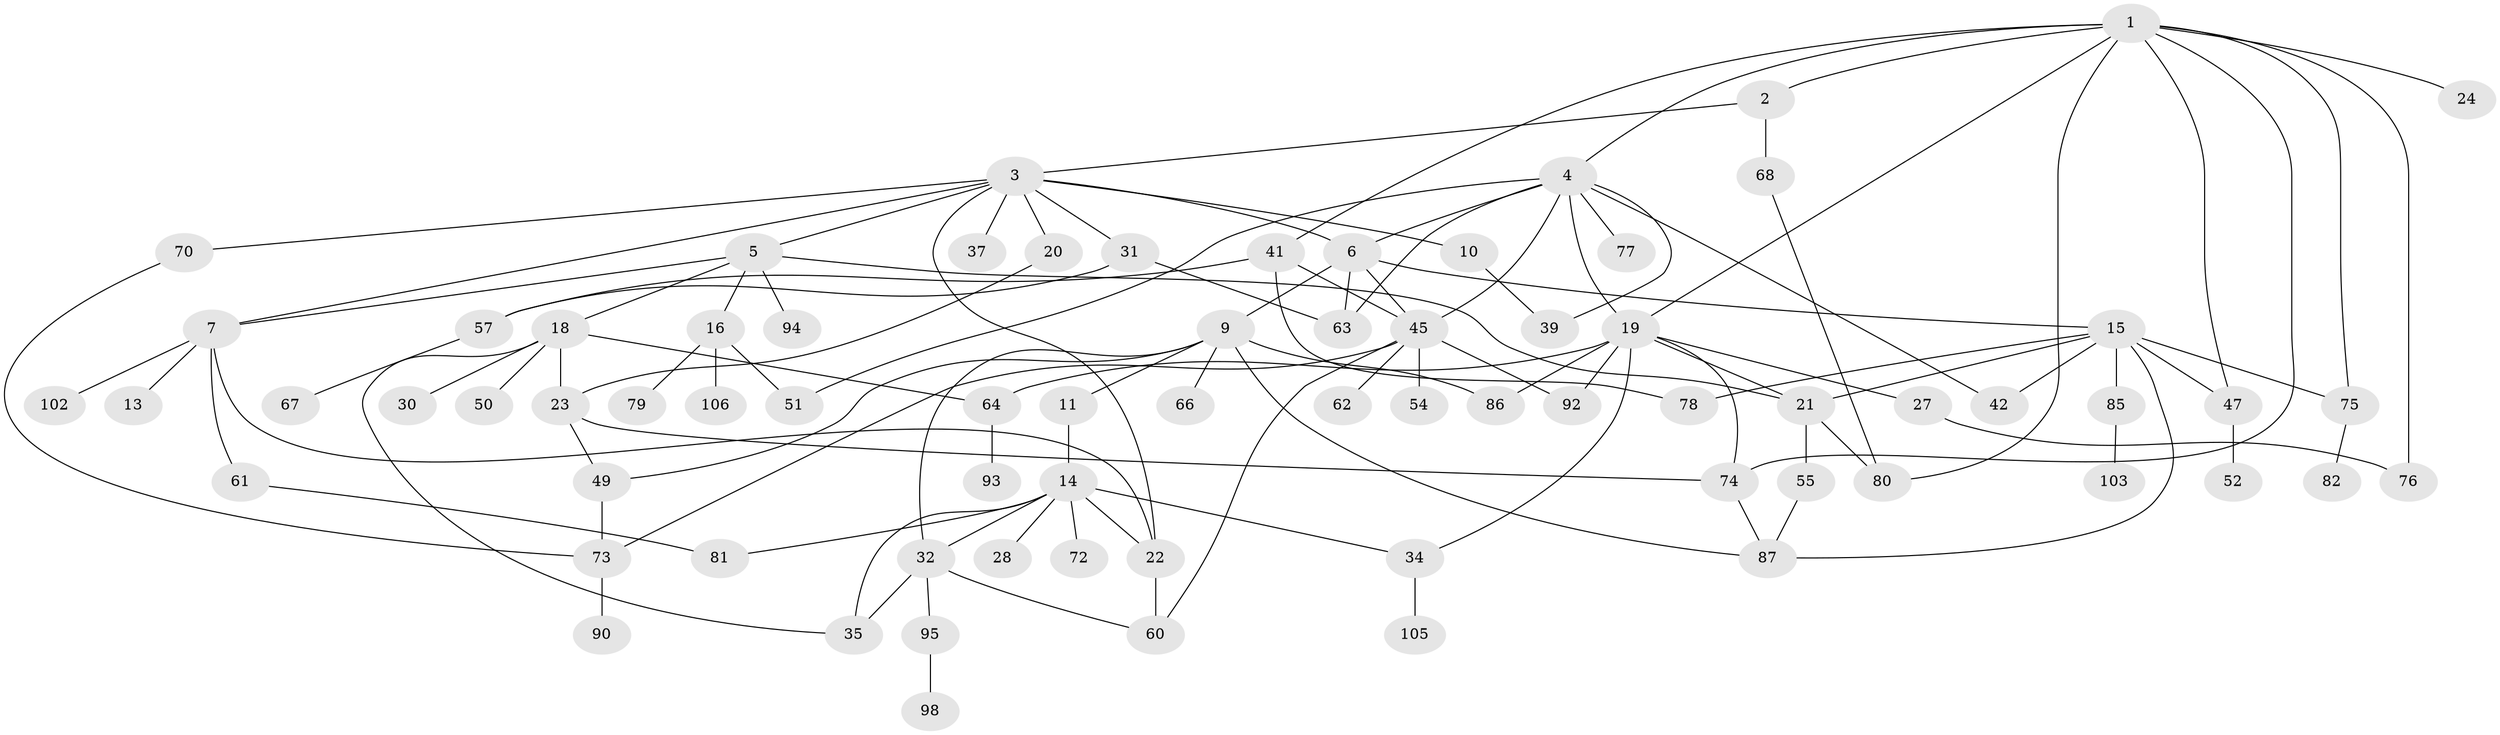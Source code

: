 // original degree distribution, {9: 0.028037383177570093, 3: 0.1588785046728972, 10: 0.009345794392523364, 2: 0.3644859813084112, 6: 0.037383177570093455, 7: 0.018691588785046728, 1: 0.2523364485981308, 5: 0.028037383177570093, 4: 0.09345794392523364, 8: 0.009345794392523364}
// Generated by graph-tools (version 1.1) at 2025/10/02/27/25 16:10:53]
// undirected, 74 vertices, 113 edges
graph export_dot {
graph [start="1"]
  node [color=gray90,style=filled];
  1 [super="+26"];
  2;
  3 [super="+12"];
  4 [super="+8"];
  5 [super="+56"];
  6 [super="+83"];
  7 [super="+36"];
  9 [super="+25"];
  10;
  11;
  13;
  14 [super="+17"];
  15 [super="+38"];
  16 [super="+44"];
  18 [super="+29"];
  19 [super="+46"];
  20 [super="+43"];
  21 [super="+40"];
  22 [super="+89"];
  23 [super="+58"];
  24;
  27;
  28;
  30;
  31 [super="+33"];
  32 [super="+71"];
  34 [super="+59"];
  35 [super="+100"];
  37;
  39 [super="+48"];
  41;
  42;
  45 [super="+53"];
  47 [super="+96"];
  49 [super="+88"];
  50;
  51 [super="+97"];
  52;
  54 [super="+107"];
  55;
  57 [super="+69"];
  60 [super="+99"];
  61 [super="+84"];
  62;
  63 [super="+65"];
  64;
  66;
  67;
  68;
  70;
  72;
  73;
  74 [super="+101"];
  75;
  76;
  77;
  78;
  79;
  80;
  81;
  82;
  85;
  86 [super="+104"];
  87;
  90 [super="+91"];
  92;
  93;
  94;
  95;
  98;
  102;
  103;
  105;
  106;
  1 -- 2;
  1 -- 4;
  1 -- 24;
  1 -- 75;
  1 -- 80;
  1 -- 76;
  1 -- 19;
  1 -- 41;
  1 -- 47;
  1 -- 74;
  2 -- 3;
  2 -- 68;
  3 -- 5;
  3 -- 6;
  3 -- 10;
  3 -- 31;
  3 -- 37;
  3 -- 70;
  3 -- 7;
  3 -- 20;
  3 -- 22;
  4 -- 6;
  4 -- 39;
  4 -- 42;
  4 -- 77;
  4 -- 45;
  4 -- 51;
  4 -- 19;
  4 -- 63;
  5 -- 7;
  5 -- 16;
  5 -- 18;
  5 -- 94;
  5 -- 21;
  6 -- 9;
  6 -- 15;
  6 -- 45;
  6 -- 63;
  7 -- 13;
  7 -- 61;
  7 -- 102;
  7 -- 22;
  9 -- 11;
  9 -- 66;
  9 -- 32;
  9 -- 86;
  9 -- 49;
  9 -- 87;
  10 -- 39;
  11 -- 14;
  14 -- 81;
  14 -- 35;
  14 -- 32;
  14 -- 22;
  14 -- 72;
  14 -- 28;
  14 -- 34;
  15 -- 47;
  15 -- 87;
  15 -- 75;
  15 -- 42;
  15 -- 85;
  15 -- 78;
  15 -- 21;
  16 -- 79;
  16 -- 106;
  16 -- 51;
  18 -- 30;
  18 -- 50;
  18 -- 64;
  18 -- 35;
  18 -- 23;
  19 -- 21;
  19 -- 27;
  19 -- 34;
  19 -- 64;
  19 -- 86;
  19 -- 92;
  19 -- 74;
  20 -- 23;
  21 -- 80;
  21 -- 55;
  22 -- 60;
  23 -- 49;
  23 -- 74;
  27 -- 76;
  31 -- 57;
  31 -- 63;
  32 -- 35;
  32 -- 95;
  32 -- 60;
  34 -- 105;
  41 -- 57;
  41 -- 78;
  41 -- 45;
  45 -- 60;
  45 -- 73;
  45 -- 54 [weight=2];
  45 -- 92;
  45 -- 62;
  47 -- 52;
  49 -- 73;
  55 -- 87;
  57 -- 67;
  61 -- 81;
  64 -- 93;
  68 -- 80;
  70 -- 73;
  73 -- 90;
  74 -- 87;
  75 -- 82;
  85 -- 103;
  95 -- 98;
}
